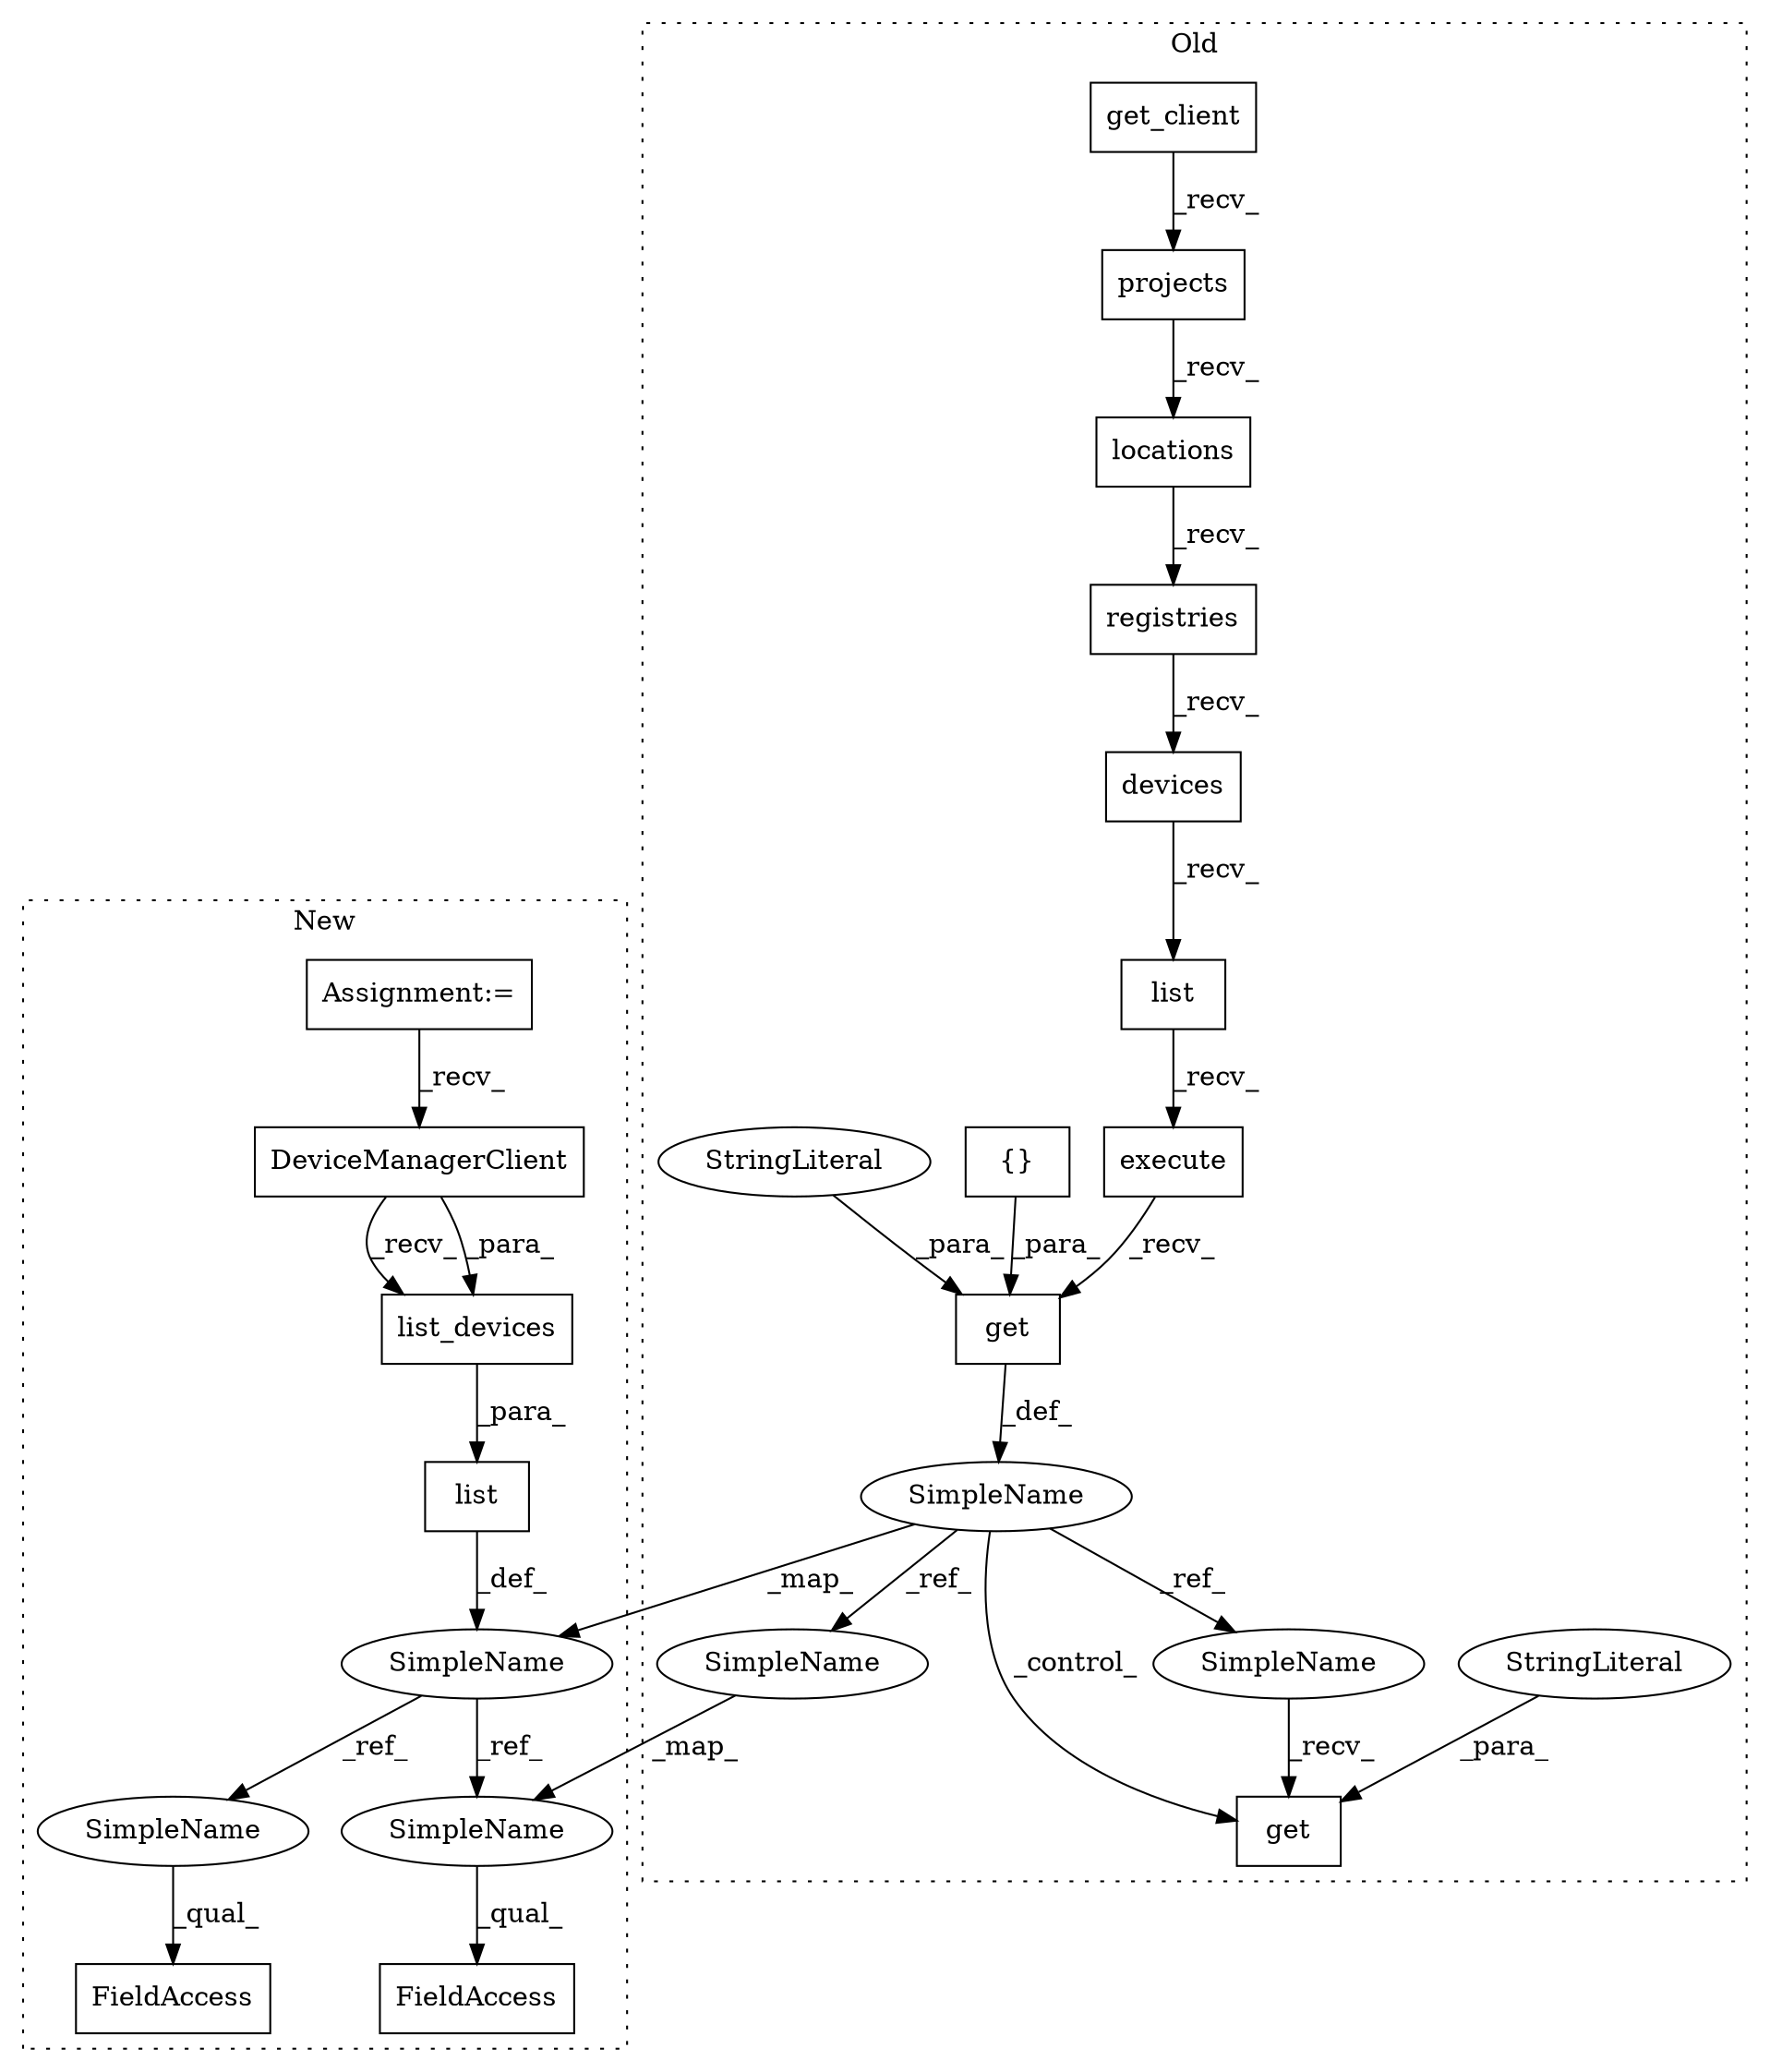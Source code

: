 digraph G {
subgraph cluster0 {
1 [label="execute" a="32" s="19737" l="9" shape="box"];
3 [label="projects" a="32" s="19648" l="10" shape="box"];
4 [label="registries" a="32" s="19671" l="12" shape="box"];
5 [label="get_client" a="32" s="19491,19522" l="11,1" shape="box"];
6 [label="locations" a="32" s="19659" l="11" shape="box"];
7 [label="devices" a="32" s="19684" l="9" shape="box"];
10 [label="list" a="32" s="19694,19735" l="5,1" shape="box"];
12 [label="SimpleName" a="42" s="19836" l="6" shape="ellipse"];
13 [label="{}" a="4" s="19770" l="2" shape="box"];
14 [label="get" a="32" s="19924,19943" l="4,1" shape="box"];
15 [label="StringLiteral" a="45" s="19928" l="15" shape="ellipse"];
16 [label="get" a="32" s="19747,19772" l="4,1" shape="box"];
17 [label="StringLiteral" a="45" s="19751" l="9" shape="ellipse"];
23 [label="SimpleName" a="42" s="19917" l="6" shape="ellipse"];
24 [label="SimpleName" a="42" s="20026" l="6" shape="ellipse"];
label = "Old";
style="dotted";
}
subgraph cluster1 {
2 [label="DeviceManagerClient" a="32" s="18435" l="21" shape="box"];
8 [label="FieldAccess" a="22" s="18821" l="21" shape="box"];
9 [label="FieldAccess" a="22" s="18910" l="9" shape="box"];
11 [label="SimpleName" a="42" s="18746" l="6" shape="ellipse"];
18 [label="list" a="32" s="18647,18682" l="5,1" shape="box"];
19 [label="list_devices" a="32" s="18659,18681" l="13,1" shape="box"];
20 [label="Assignment:=" a="7" s="18344" l="6" shape="box"];
21 [label="SimpleName" a="42" s="18821" l="6" shape="ellipse"];
22 [label="SimpleName" a="42" s="18910" l="6" shape="ellipse"];
label = "New";
style="dotted";
}
1 -> 16 [label="_recv_"];
2 -> 19 [label="_recv_"];
2 -> 19 [label="_para_"];
3 -> 6 [label="_recv_"];
4 -> 7 [label="_recv_"];
5 -> 3 [label="_recv_"];
6 -> 4 [label="_recv_"];
7 -> 10 [label="_recv_"];
10 -> 1 [label="_recv_"];
11 -> 21 [label="_ref_"];
11 -> 22 [label="_ref_"];
12 -> 24 [label="_ref_"];
12 -> 11 [label="_map_"];
12 -> 14 [label="_control_"];
12 -> 23 [label="_ref_"];
13 -> 16 [label="_para_"];
15 -> 14 [label="_para_"];
16 -> 12 [label="_def_"];
17 -> 16 [label="_para_"];
18 -> 11 [label="_def_"];
19 -> 18 [label="_para_"];
20 -> 2 [label="_recv_"];
21 -> 8 [label="_qual_"];
22 -> 9 [label="_qual_"];
23 -> 14 [label="_recv_"];
24 -> 22 [label="_map_"];
}